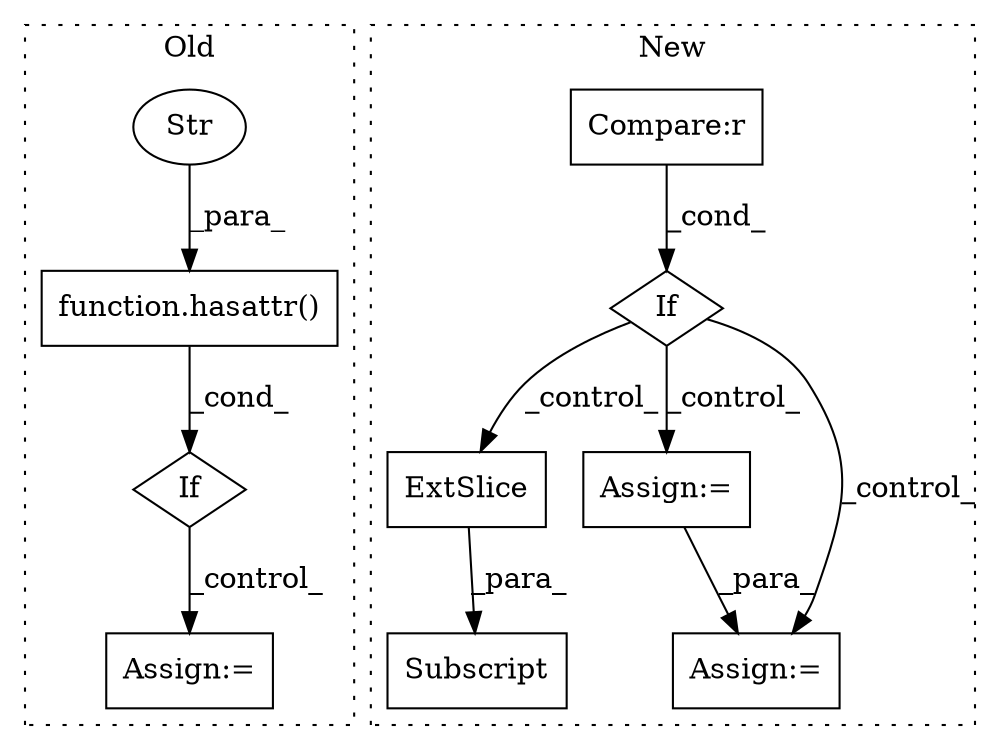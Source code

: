 digraph G {
subgraph cluster0 {
1 [label="function.hasattr()" a="75" s="7784,7820" l="8,1" shape="box"];
3 [label="Str" a="66" s="7798" l="22" shape="ellipse"];
4 [label="If" a="96" s="7777" l="3" shape="diamond"];
7 [label="Assign:=" a="68" s="7860" l="3" shape="box"];
label = "Old";
style="dotted";
}
subgraph cluster1 {
2 [label="ExtSlice" a="85" s="10509" l="1" shape="box"];
5 [label="If" a="96" s="10040" l="3" shape="diamond"];
6 [label="Subscript" a="63" s="10509,0" l="11,0" shape="box"];
8 [label="Assign:=" a="68" s="10354" l="3" shape="box"];
9 [label="Assign:=" a="68" s="10546" l="3" shape="box"];
10 [label="Compare:r" a="40" s="10043" l="29" shape="box"];
label = "New";
style="dotted";
}
1 -> 4 [label="_cond_"];
2 -> 6 [label="_para_"];
3 -> 1 [label="_para_"];
4 -> 7 [label="_control_"];
5 -> 8 [label="_control_"];
5 -> 2 [label="_control_"];
5 -> 9 [label="_control_"];
8 -> 9 [label="_para_"];
10 -> 5 [label="_cond_"];
}